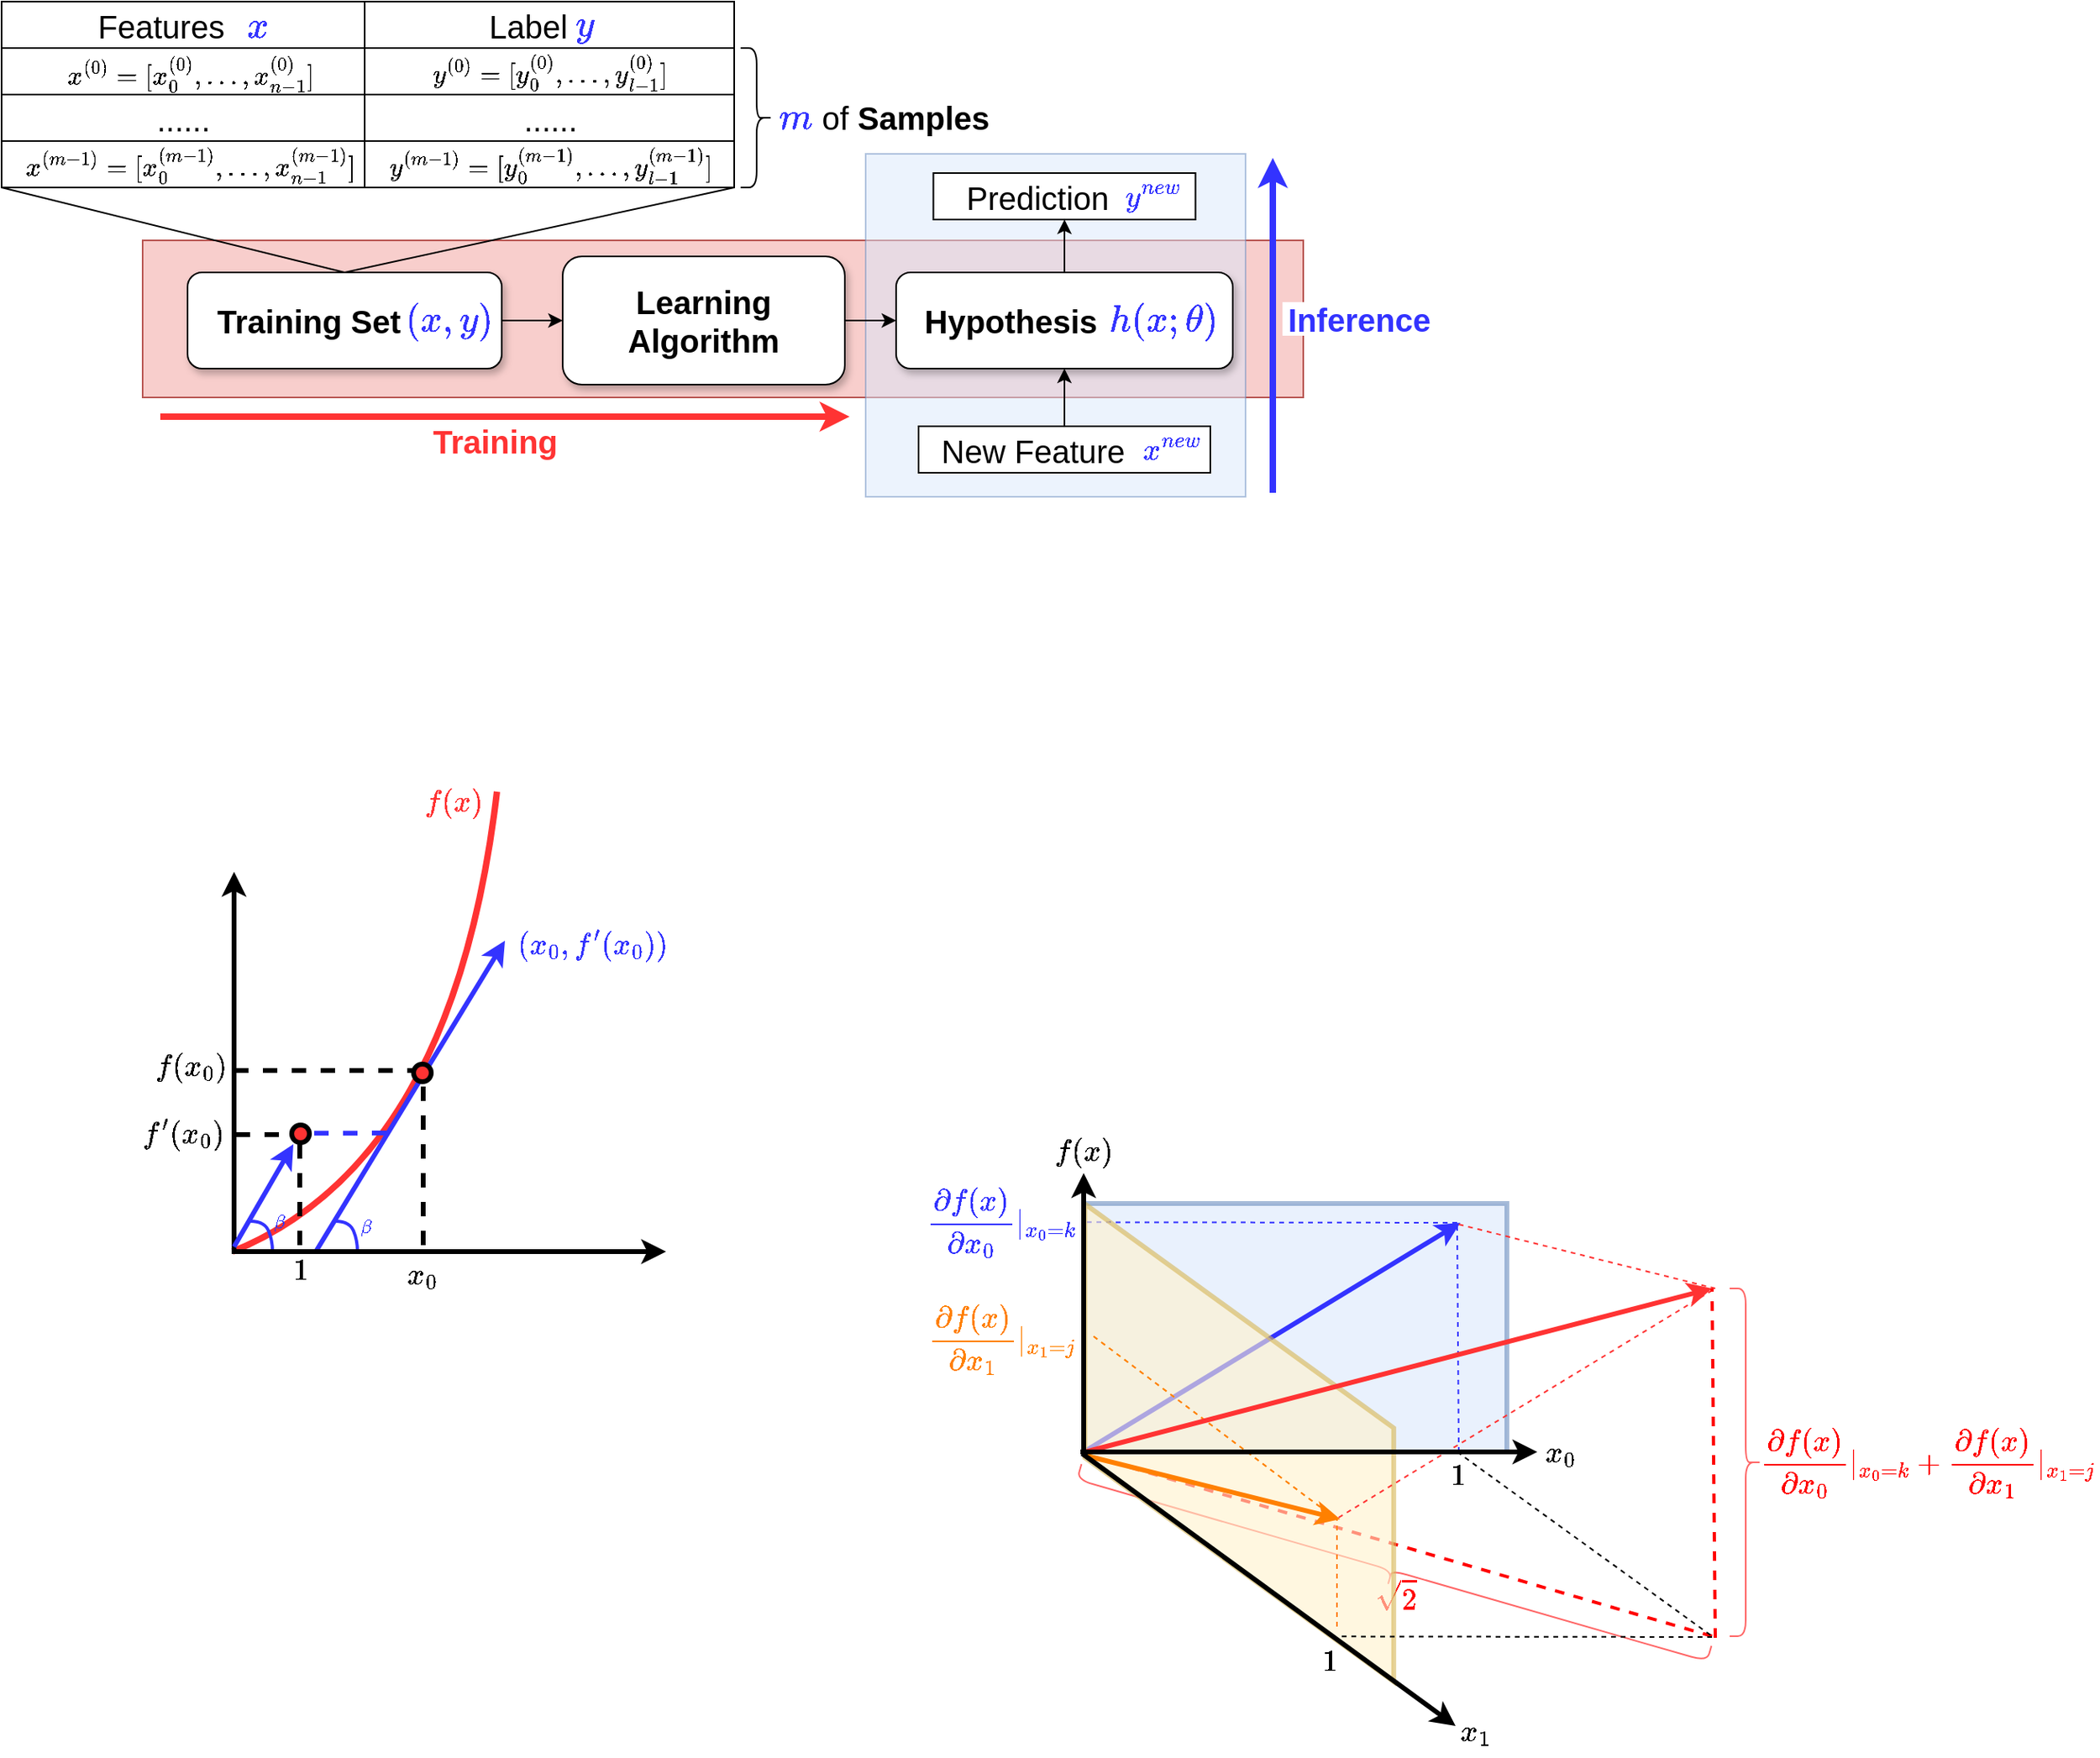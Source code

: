 <mxfile version="15.8.7" type="device"><diagram id="SmCuxD0KoDtqSXD0Jxtx" name="第 1 页"><mxGraphModel dx="637" dy="158" grid="0" gridSize="10" guides="1" tooltips="1" connect="1" arrows="1" fold="1" page="0" pageScale="1" pageWidth="827" pageHeight="1169" math="1" shadow="0"><root><mxCell id="0"/><mxCell id="1" parent="0"/><mxCell id="81U2TxfX1TmiA7AvvJI9-63" value="&lt;font style=&quot;font-size: 16px&quot;&gt;$$\sqrt{2}$$&lt;/font&gt;" style="text;html=1;strokeColor=none;fillColor=none;align=center;verticalAlign=middle;whiteSpace=wrap;rounded=0;fontSize=16;fontColor=#FF0000;fontStyle=1" vertex="1" parent="1"><mxGeometry x="678" y="1149" width="60" height="30" as="geometry"/></mxCell><mxCell id="81U2TxfX1TmiA7AvvJI9-68" value="" style="shape=curlyBracket;whiteSpace=wrap;html=1;rounded=1;fontSize=10;fontColor=#FF0000;strokeWidth=1;fillColor=#FF3333;opacity=60;rotation=-73.9;strokeColor=#FF0000;size=0.5;" vertex="1" parent="1"><mxGeometry x="695.36" y="943.47" width="20" height="409" as="geometry"/></mxCell><mxCell id="81U2TxfX1TmiA7AvvJI9-62" value="" style="endArrow=none;html=1;rounded=0;strokeWidth=2;endFill=0;dashed=1;strokeColor=#FF0000;" edge="1" parent="1"><mxGeometry width="50" height="50" relative="1" as="geometry"><mxPoint x="905" y="1189" as="sourcePoint"/><mxPoint x="512" y="1075" as="targetPoint"/></mxGeometry></mxCell><mxCell id="81U2TxfX1TmiA7AvvJI9-39" value="" style="rounded=0;whiteSpace=wrap;html=1;fontSize=10;strokeWidth=3;fillColor=#dae8fc;strokeColor=#6c8ebf;opacity=60;" vertex="1" parent="1"><mxGeometry x="513" y="919" width="264" height="155" as="geometry"/></mxCell><mxCell id="81U2TxfX1TmiA7AvvJI9-50" value="" style="endArrow=none;html=1;rounded=0;strokeWidth=1;endFill=0;dashed=1;strokeColor=#3333FF;" edge="1" parent="1"><mxGeometry width="50" height="50" relative="1" as="geometry"><mxPoint x="746" y="931" as="sourcePoint"/><mxPoint x="513" y="930.66" as="targetPoint"/></mxGeometry></mxCell><mxCell id="81U2TxfX1TmiA7AvvJI9-38" value="" style="endArrow=classic;html=1;rounded=0;strokeWidth=3;strokeColor=#3333FF;" edge="1" parent="1"><mxGeometry width="50" height="50" relative="1" as="geometry"><mxPoint x="513" y="1074" as="sourcePoint"/><mxPoint x="748" y="931" as="targetPoint"/></mxGeometry></mxCell><mxCell id="81U2TxfX1TmiA7AvvJI9-3" value="" style="curved=1;endArrow=none;html=1;rounded=0;strokeWidth=4;endFill=0;fontColor=#FF3333;strokeColor=#FF3333;" edge="1" parent="1"><mxGeometry width="50" height="50" relative="1" as="geometry"><mxPoint x="-18" y="949" as="sourcePoint"/><mxPoint x="147" y="662" as="targetPoint"/><Array as="points"><mxPoint x="120" y="893"/></Array></mxGeometry></mxCell><mxCell id="81U2TxfX1TmiA7AvvJI9-29" value="" style="curved=1;endArrow=none;html=1;rounded=0;fontSize=16;fontColor=#FF3333;strokeColor=#3333FF;strokeWidth=2;endFill=0;" edge="1" parent="1"><mxGeometry width="50" height="50" relative="1" as="geometry"><mxPoint x="7" y="949" as="sourcePoint"/><mxPoint x="-7" y="930" as="targetPoint"/><Array as="points"><mxPoint x="7" y="942"/><mxPoint x="2" y="930"/></Array></mxGeometry></mxCell><mxCell id="81U2TxfX1TmiA7AvvJI9-19" value="" style="endArrow=classic;html=1;rounded=0;strokeWidth=3;strokeColor=#3333FF;" edge="1" parent="1"><mxGeometry width="50" height="50" relative="1" as="geometry"><mxPoint x="34" y="949" as="sourcePoint"/><mxPoint x="152" y="755" as="targetPoint"/></mxGeometry></mxCell><mxCell id="eMT4apWKfpymmdmv4tXJ-37" value="" style="rounded=0;whiteSpace=wrap;html=1;shadow=0;fontSize=16;strokeColor=#b85450;strokeWidth=1;fillColor=#f8cecc;" parent="1" vertex="1"><mxGeometry x="-74" y="318" width="724" height="98" as="geometry"/></mxCell><mxCell id="eMT4apWKfpymmdmv4tXJ-38" value="" style="rounded=0;whiteSpace=wrap;html=1;shadow=0;fontSize=16;strokeColor=#6c8ebf;strokeWidth=1;fillColor=#dae8fc;opacity=50;" parent="1" vertex="1"><mxGeometry x="377" y="264" width="237" height="214" as="geometry"/></mxCell><mxCell id="eMT4apWKfpymmdmv4tXJ-4" style="edgeStyle=orthogonalEdgeStyle;rounded=0;orthogonalLoop=1;jettySize=auto;html=1;entryX=0;entryY=0.5;entryDx=0;entryDy=0;fontSize=20;" parent="1" source="eMT4apWKfpymmdmv4tXJ-1" target="eMT4apWKfpymmdmv4tXJ-3" edge="1"><mxGeometry relative="1" as="geometry"/></mxCell><mxCell id="eMT4apWKfpymmdmv4tXJ-1" value="&lt;font style=&quot;font-size: 20px&quot;&gt;&lt;b&gt;Training Set&amp;nbsp; &amp;nbsp; &amp;nbsp; &amp;nbsp;&amp;nbsp;&lt;/b&gt;&lt;/font&gt;" style="rounded=1;whiteSpace=wrap;html=1;shadow=1;" parent="1" vertex="1"><mxGeometry x="-46" y="338" width="196" height="60" as="geometry"/></mxCell><mxCell id="eMT4apWKfpymmdmv4tXJ-22" style="edgeStyle=orthogonalEdgeStyle;rounded=0;orthogonalLoop=1;jettySize=auto;html=1;fontSize=20;fontColor=#000000;" parent="1" source="eMT4apWKfpymmdmv4tXJ-2" target="eMT4apWKfpymmdmv4tXJ-21" edge="1"><mxGeometry relative="1" as="geometry"/></mxCell><mxCell id="eMT4apWKfpymmdmv4tXJ-2" value="&lt;font style=&quot;font-size: 20px&quot;&gt;&lt;b&gt;Hypothesis&amp;nbsp; &amp;nbsp; &amp;nbsp; &amp;nbsp; &amp;nbsp; &amp;nbsp;&amp;nbsp;&lt;/b&gt;&lt;/font&gt;" style="rounded=1;whiteSpace=wrap;html=1;shadow=1;" parent="1" vertex="1"><mxGeometry x="396" y="338" width="210" height="60" as="geometry"/></mxCell><mxCell id="eMT4apWKfpymmdmv4tXJ-5" style="edgeStyle=orthogonalEdgeStyle;rounded=0;orthogonalLoop=1;jettySize=auto;html=1;fontSize=20;" parent="1" source="eMT4apWKfpymmdmv4tXJ-3" target="eMT4apWKfpymmdmv4tXJ-2" edge="1"><mxGeometry relative="1" as="geometry"/></mxCell><mxCell id="eMT4apWKfpymmdmv4tXJ-3" value="&lt;font style=&quot;font-size: 20px&quot;&gt;&lt;b&gt;Learning Algorithm&lt;/b&gt;&lt;/font&gt;" style="rounded=1;whiteSpace=wrap;html=1;shadow=1;" parent="1" vertex="1"><mxGeometry x="188" y="328" width="176" height="80" as="geometry"/></mxCell><mxCell id="eMT4apWKfpymmdmv4tXJ-6" value="$$h(x;\theta)$$" style="text;html=1;strokeColor=none;fillColor=none;align=center;verticalAlign=middle;whiteSpace=wrap;rounded=0;fontSize=20;fontColor=#3333FF;fontStyle=1" parent="1" vertex="1"><mxGeometry x="533" y="353" width="60" height="30" as="geometry"/></mxCell><mxCell id="eMT4apWKfpymmdmv4tXJ-7" value="Features&amp;nbsp; &amp;nbsp; &amp;nbsp;" style="rounded=0;whiteSpace=wrap;html=1;fontSize=20;" parent="1" vertex="1"><mxGeometry x="-162" y="169" width="226.5" height="29" as="geometry"/></mxCell><mxCell id="eMT4apWKfpymmdmv4tXJ-8" value="Label&amp;nbsp; &amp;nbsp; &amp;nbsp;" style="rounded=0;whiteSpace=wrap;html=1;fontSize=20;" parent="1" vertex="1"><mxGeometry x="64.5" y="169" width="230.5" height="29" as="geometry"/></mxCell><mxCell id="eMT4apWKfpymmdmv4tXJ-9" value="$$x$$" style="text;html=1;strokeColor=none;fillColor=none;align=center;verticalAlign=middle;whiteSpace=wrap;rounded=0;fontSize=20;fontColor=#3333FF;fontStyle=1" parent="1" vertex="1"><mxGeometry x="-32" y="169" width="60" height="30" as="geometry"/></mxCell><mxCell id="eMT4apWKfpymmdmv4tXJ-10" value="$$y$$" style="text;html=1;strokeColor=none;fillColor=none;align=center;verticalAlign=middle;whiteSpace=wrap;rounded=0;fontSize=20;fontColor=#3333FF;fontStyle=1" parent="1" vertex="1"><mxGeometry x="188" y="168" width="28" height="30" as="geometry"/></mxCell><mxCell id="eMT4apWKfpymmdmv4tXJ-13" value="......" style="rounded=0;whiteSpace=wrap;html=1;fontSize=20;" parent="1" vertex="1"><mxGeometry x="-162" y="227" width="226.5" height="29" as="geometry"/></mxCell><mxCell id="eMT4apWKfpymmdmv4tXJ-14" value="......" style="rounded=0;whiteSpace=wrap;html=1;fontSize=20;" parent="1" vertex="1"><mxGeometry x="64.5" y="227" width="230.5" height="29" as="geometry"/></mxCell><mxCell id="eMT4apWKfpymmdmv4tXJ-17" value="&lt;font color=&quot;#000000&quot;&gt;of&lt;b&gt; Samples&lt;/b&gt;&lt;/font&gt;" style="text;html=1;strokeColor=none;fillColor=none;align=center;verticalAlign=middle;whiteSpace=wrap;rounded=0;shadow=1;fontSize=20;fontColor=#3333FF;" parent="1" vertex="1"><mxGeometry x="347" y="230.5" width="110" height="21" as="geometry"/></mxCell><mxCell id="eMT4apWKfpymmdmv4tXJ-19" style="edgeStyle=orthogonalEdgeStyle;rounded=0;orthogonalLoop=1;jettySize=auto;html=1;entryX=0.5;entryY=1;entryDx=0;entryDy=0;fontSize=20;fontColor=#000000;" parent="1" source="eMT4apWKfpymmdmv4tXJ-18" target="eMT4apWKfpymmdmv4tXJ-2" edge="1"><mxGeometry relative="1" as="geometry"/></mxCell><mxCell id="eMT4apWKfpymmdmv4tXJ-18" value="New Feature&amp;nbsp; &amp;nbsp; &amp;nbsp; &amp;nbsp;" style="rounded=0;whiteSpace=wrap;html=1;fontSize=20;" parent="1" vertex="1"><mxGeometry x="410" y="434" width="182" height="29" as="geometry"/></mxCell><mxCell id="eMT4apWKfpymmdmv4tXJ-20" value="$$x^{new}$$" style="text;html=1;strokeColor=none;fillColor=none;align=center;verticalAlign=middle;whiteSpace=wrap;rounded=0;fontSize=16;fontColor=#3333FF;fontStyle=1" parent="1" vertex="1"><mxGeometry x="538" y="434" width="60" height="30" as="geometry"/></mxCell><mxCell id="eMT4apWKfpymmdmv4tXJ-21" value="Prediction&amp;nbsp; &amp;nbsp; &amp;nbsp;&amp;nbsp;" style="rounded=0;whiteSpace=wrap;html=1;fontSize=20;" parent="1" vertex="1"><mxGeometry x="419.25" y="276" width="163.5" height="29" as="geometry"/></mxCell><mxCell id="eMT4apWKfpymmdmv4tXJ-23" value="$$y^{new}$$" style="text;html=1;strokeColor=none;fillColor=none;align=center;verticalAlign=middle;whiteSpace=wrap;rounded=0;fontSize=16;fontColor=#3333FF;fontStyle=1" parent="1" vertex="1"><mxGeometry x="543" y="276" width="28" height="30" as="geometry"/></mxCell><mxCell id="eMT4apWKfpymmdmv4tXJ-24" value="" style="rounded=0;whiteSpace=wrap;html=1;fontSize=16;" parent="1" vertex="1"><mxGeometry x="-162" y="198" width="226.5" height="29" as="geometry"/></mxCell><mxCell id="eMT4apWKfpymmdmv4tXJ-25" value="&lt;span style=&quot;font-size: 14px&quot;&gt;$$y^{(0)}=[y^{(0)}_0,...,y^{(0)}_{l-1}]$$&lt;/span&gt;" style="rounded=0;whiteSpace=wrap;html=1;fontSize=16;" parent="1" vertex="1"><mxGeometry x="64.5" y="198" width="230.5" height="29" as="geometry"/></mxCell><mxCell id="eMT4apWKfpymmdmv4tXJ-26" value="" style="shape=curlyBracket;whiteSpace=wrap;html=1;rounded=1;shadow=0;fontSize=20;fontColor=#000000;strokeWidth=1;strokeColor=default;rotation=-180;" parent="1" vertex="1"><mxGeometry x="299" y="198" width="20" height="87" as="geometry"/></mxCell><mxCell id="eMT4apWKfpymmdmv4tXJ-27" value="$$m$$" style="text;html=1;strokeColor=none;fillColor=none;align=center;verticalAlign=middle;whiteSpace=wrap;rounded=0;fontSize=20;fontColor=#3333FF;fontStyle=1" parent="1" vertex="1"><mxGeometry x="303" y="226" width="60" height="30" as="geometry"/></mxCell><mxCell id="eMT4apWKfpymmdmv4tXJ-28" value="" style="rounded=0;whiteSpace=wrap;html=1;fontSize=16;" parent="1" vertex="1"><mxGeometry x="-162" y="256" width="226.5" height="29" as="geometry"/></mxCell><mxCell id="eMT4apWKfpymmdmv4tXJ-29" value="&lt;span style=&quot;font-size: 14px&quot;&gt;$$y^{(m-1)}=[y^{(m-1)}_0,...,y^{(m-1)}_{l-1}]$$&lt;/span&gt;" style="rounded=0;whiteSpace=wrap;html=1;fontSize=16;" parent="1" vertex="1"><mxGeometry x="64.5" y="256" width="230.5" height="29" as="geometry"/></mxCell><mxCell id="eMT4apWKfpymmdmv4tXJ-30" value="" style="endArrow=none;html=1;rounded=0;fontSize=16;fontColor=#000000;exitX=0.5;exitY=0;exitDx=0;exitDy=0;entryX=1;entryY=1;entryDx=0;entryDy=0;" parent="1" source="eMT4apWKfpymmdmv4tXJ-1" target="eMT4apWKfpymmdmv4tXJ-29" edge="1"><mxGeometry width="50" height="50" relative="1" as="geometry"><mxPoint x="184" y="276" as="sourcePoint"/><mxPoint x="234" y="226" as="targetPoint"/></mxGeometry></mxCell><mxCell id="eMT4apWKfpymmdmv4tXJ-31" value="" style="endArrow=none;html=1;rounded=0;fontSize=16;fontColor=#000000;exitX=0.5;exitY=0;exitDx=0;exitDy=0;entryX=0;entryY=1;entryDx=0;entryDy=0;" parent="1" source="eMT4apWKfpymmdmv4tXJ-1" target="eMT4apWKfpymmdmv4tXJ-28" edge="1"><mxGeometry width="50" height="50" relative="1" as="geometry"><mxPoint x="72" y="348" as="sourcePoint"/><mxPoint x="175.5" y="314" as="targetPoint"/></mxGeometry></mxCell><mxCell id="eMT4apWKfpymmdmv4tXJ-32" value="$$(x,y)$$" style="text;html=1;strokeColor=none;fillColor=none;align=center;verticalAlign=middle;whiteSpace=wrap;rounded=0;fontSize=20;fontColor=#3333FF;fontStyle=1" parent="1" vertex="1"><mxGeometry x="87" y="353" width="60" height="30" as="geometry"/></mxCell><mxCell id="eMT4apWKfpymmdmv4tXJ-33" value="&lt;font style=&quot;font-size: 14px&quot;&gt;$$x^{(0)}=[x^{(0)}_0,...,x^{(0)}_{n-1}]$$&lt;/font&gt;" style="text;html=1;strokeColor=none;fillColor=none;align=center;verticalAlign=middle;whiteSpace=wrap;rounded=0;shadow=0;fontSize=16;fontColor=#000000;" parent="1" vertex="1"><mxGeometry x="-131" y="199" width="174" height="30" as="geometry"/></mxCell><mxCell id="eMT4apWKfpymmdmv4tXJ-34" value="&lt;font style=&quot;font-size: 14px&quot;&gt;$$x^{(m-1)}=[x^{(m-1)}_0,...,x^{(m-1)}_{n-1}]$$&lt;/font&gt;" style="text;html=1;strokeColor=none;fillColor=none;align=center;verticalAlign=middle;whiteSpace=wrap;rounded=0;shadow=0;fontSize=16;fontColor=#000000;" parent="1" vertex="1"><mxGeometry x="-131" y="256" width="174" height="30" as="geometry"/></mxCell><mxCell id="eMT4apWKfpymmdmv4tXJ-39" value="" style="endArrow=classic;html=1;rounded=0;fontSize=16;fontColor=#000000;strokeWidth=4;strokeColor=#3333FF;" parent="1" edge="1"><mxGeometry width="50" height="50" relative="1" as="geometry"><mxPoint x="631" y="475.5" as="sourcePoint"/><mxPoint x="631" y="266.5" as="targetPoint"/></mxGeometry></mxCell><mxCell id="eMT4apWKfpymmdmv4tXJ-40" value="" style="endArrow=classic;html=1;rounded=0;fontSize=16;fontColor=#000000;strokeWidth=4;strokeColor=#FF3333;" parent="1" edge="1"><mxGeometry width="50" height="50" relative="1" as="geometry"><mxPoint x="-63" y="428" as="sourcePoint"/><mxPoint x="367" y="428" as="targetPoint"/></mxGeometry></mxCell><mxCell id="eMT4apWKfpymmdmv4tXJ-43" value="&lt;b&gt;&lt;font color=&quot;#ff3333&quot;&gt;Training&lt;/font&gt;&lt;/b&gt;" style="text;html=1;strokeColor=none;fillColor=none;align=center;verticalAlign=middle;whiteSpace=wrap;rounded=0;shadow=1;fontSize=20;fontColor=#3333FF;" parent="1" vertex="1"><mxGeometry x="91" y="432" width="110" height="21" as="geometry"/></mxCell><mxCell id="eMT4apWKfpymmdmv4tXJ-44" value="&lt;b&gt;Inference&lt;/b&gt;" style="text;html=1;strokeColor=none;fillColor=default;align=center;verticalAlign=middle;whiteSpace=wrap;rounded=0;shadow=0;fontSize=20;fontColor=#3333FF;" parent="1" vertex="1"><mxGeometry x="637" y="356.5" width="96" height="21" as="geometry"/></mxCell><mxCell id="81U2TxfX1TmiA7AvvJI9-4" value="" style="endArrow=none;dashed=1;html=1;rounded=0;strokeWidth=3;" edge="1" parent="1"><mxGeometry width="50" height="50" relative="1" as="geometry"><mxPoint x="101" y="945" as="sourcePoint"/><mxPoint x="101" y="834" as="targetPoint"/></mxGeometry></mxCell><mxCell id="81U2TxfX1TmiA7AvvJI9-5" value="" style="endArrow=none;dashed=1;html=1;rounded=0;strokeWidth=3;" edge="1" parent="1"><mxGeometry width="50" height="50" relative="1" as="geometry"><mxPoint x="-17" y="836" as="sourcePoint"/><mxPoint x="97" y="836" as="targetPoint"/></mxGeometry></mxCell><mxCell id="81U2TxfX1TmiA7AvvJI9-10" value="" style="ellipse;whiteSpace=wrap;html=1;aspect=fixed;strokeWidth=3;fillColor=#FF3333;" vertex="1" parent="1"><mxGeometry x="95" y="832" width="11" height="11" as="geometry"/></mxCell><mxCell id="81U2TxfX1TmiA7AvvJI9-13" value="&lt;font style=&quot;font-size: 16px;&quot;&gt;$$f(x)$$&lt;/font&gt;" style="text;html=1;strokeColor=none;fillColor=none;align=center;verticalAlign=middle;whiteSpace=wrap;rounded=0;fontSize=16;fontColor=#FF3333;fontStyle=1" vertex="1" parent="1"><mxGeometry x="90" y="654" width="60" height="30" as="geometry"/></mxCell><mxCell id="81U2TxfX1TmiA7AvvJI9-14" value="&lt;font style=&quot;font-size: 16px;&quot; color=&quot;#000000&quot;&gt;$$x_0$$&lt;/font&gt;" style="text;html=1;strokeColor=none;fillColor=none;align=center;verticalAlign=middle;whiteSpace=wrap;rounded=0;fontSize=16;fontColor=#3333FF;fontStyle=1" vertex="1" parent="1"><mxGeometry x="70.5" y="949" width="60" height="30" as="geometry"/></mxCell><mxCell id="81U2TxfX1TmiA7AvvJI9-15" value="&lt;font style=&quot;font-size: 16px;&quot; color=&quot;#000000&quot;&gt;$$f(x_0)$$&lt;/font&gt;" style="text;html=1;strokeColor=none;fillColor=none;align=center;verticalAlign=middle;whiteSpace=wrap;rounded=0;fontSize=16;fontColor=#3333FF;fontStyle=1" vertex="1" parent="1"><mxGeometry x="-74" y="819" width="60" height="30" as="geometry"/></mxCell><mxCell id="81U2TxfX1TmiA7AvvJI9-16" value="&lt;font style=&quot;font-size: 16px;&quot;&gt;$$(x_0,f'(x_0))$$&lt;/font&gt;" style="text;html=1;strokeColor=none;fillColor=none;align=center;verticalAlign=middle;whiteSpace=wrap;rounded=0;fontSize=16;fontColor=#3333FF;fontStyle=1" vertex="1" parent="1"><mxGeometry x="115" y="737" width="184" height="42" as="geometry"/></mxCell><mxCell id="81U2TxfX1TmiA7AvvJI9-20" value="" style="endArrow=none;dashed=1;html=1;rounded=0;strokeWidth=3;" edge="1" parent="1"><mxGeometry width="50" height="50" relative="1" as="geometry"><mxPoint x="-16" y="876" as="sourcePoint"/><mxPoint x="23" y="876" as="targetPoint"/></mxGeometry></mxCell><mxCell id="81U2TxfX1TmiA7AvvJI9-21" value="&lt;font style=&quot;font-size: 16px;&quot; color=&quot;#000000&quot;&gt;$$f'(x_0)$$&lt;/font&gt;" style="text;html=1;strokeColor=none;fillColor=none;align=center;verticalAlign=middle;whiteSpace=wrap;rounded=0;fontSize=16;fontColor=#3333FF;fontStyle=1" vertex="1" parent="1"><mxGeometry x="-78.75" y="860.5" width="60" height="30" as="geometry"/></mxCell><mxCell id="81U2TxfX1TmiA7AvvJI9-22" value="" style="ellipse;whiteSpace=wrap;html=1;aspect=fixed;strokeWidth=3;fillColor=#FF3333;" vertex="1" parent="1"><mxGeometry x="19" y="870" width="11" height="11" as="geometry"/></mxCell><mxCell id="81U2TxfX1TmiA7AvvJI9-25" value="" style="endArrow=none;dashed=1;html=1;rounded=0;strokeWidth=3;" edge="1" parent="1"><mxGeometry width="50" height="50" relative="1" as="geometry"><mxPoint x="24" y="945" as="sourcePoint"/><mxPoint x="24" y="880" as="targetPoint"/></mxGeometry></mxCell><mxCell id="81U2TxfX1TmiA7AvvJI9-1" value="" style="endArrow=classic;html=1;rounded=0;strokeWidth=3;" edge="1" parent="1"><mxGeometry width="50" height="50" relative="1" as="geometry"><mxPoint x="-17" y="950" as="sourcePoint"/><mxPoint x="-17" y="712" as="targetPoint"/></mxGeometry></mxCell><mxCell id="81U2TxfX1TmiA7AvvJI9-26" value="&lt;font style=&quot;font-size: 16px;&quot; color=&quot;#000000&quot;&gt;$$1$$&lt;/font&gt;" style="text;html=1;strokeColor=none;fillColor=none;align=center;verticalAlign=middle;whiteSpace=wrap;rounded=0;fontSize=16;fontColor=#3333FF;fontStyle=1" vertex="1" parent="1"><mxGeometry x="-5.5" y="946" width="60" height="30" as="geometry"/></mxCell><mxCell id="81U2TxfX1TmiA7AvvJI9-27" value="" style="endArrow=none;dashed=1;html=1;rounded=0;strokeWidth=3;strokeColor=#3333FF;" edge="1" parent="1"><mxGeometry width="50" height="50" relative="1" as="geometry"><mxPoint x="33" y="875.16" as="sourcePoint"/><mxPoint x="79" y="875" as="targetPoint"/></mxGeometry></mxCell><mxCell id="81U2TxfX1TmiA7AvvJI9-30" value="" style="curved=1;endArrow=none;html=1;rounded=0;fontSize=16;fontColor=#FF3333;strokeColor=#3333FF;strokeWidth=2;endFill=0;" edge="1" parent="1"><mxGeometry width="50" height="50" relative="1" as="geometry"><mxPoint x="60" y="949" as="sourcePoint"/><mxPoint x="46" y="930" as="targetPoint"/><Array as="points"><mxPoint x="60" y="942"/><mxPoint x="55" y="930"/></Array></mxGeometry></mxCell><mxCell id="81U2TxfX1TmiA7AvvJI9-2" value="" style="endArrow=classic;html=1;rounded=0;strokeWidth=3;" edge="1" parent="1"><mxGeometry width="50" height="50" relative="1" as="geometry"><mxPoint x="-18.5" y="949" as="sourcePoint"/><mxPoint x="252.5" y="949" as="targetPoint"/></mxGeometry></mxCell><mxCell id="81U2TxfX1TmiA7AvvJI9-31" value="&lt;font style=&quot;font-size: 10px;&quot;&gt;$$\beta$$&lt;/font&gt;" style="text;html=1;strokeColor=none;fillColor=none;align=center;verticalAlign=middle;whiteSpace=wrap;rounded=0;fontSize=10;fontColor=#3333FF;fontStyle=1" vertex="1" parent="1"><mxGeometry x="-18.75" y="916" width="60" height="30" as="geometry"/></mxCell><mxCell id="81U2TxfX1TmiA7AvvJI9-33" value="&lt;font style=&quot;font-size: 10px;&quot;&gt;$$\beta$$&lt;/font&gt;" style="text;html=1;strokeColor=none;fillColor=none;align=center;verticalAlign=middle;whiteSpace=wrap;rounded=0;fontSize=10;fontColor=#3333FF;fontStyle=1" vertex="1" parent="1"><mxGeometry x="35" y="919" width="60" height="30" as="geometry"/></mxCell><mxCell id="81U2TxfX1TmiA7AvvJI9-34" value="" style="endArrow=classic;html=1;rounded=0;strokeWidth=3;strokeColor=#3333FF;" edge="1" parent="1"><mxGeometry width="50" height="50" relative="1" as="geometry"><mxPoint x="-17" y="946" as="sourcePoint"/><mxPoint x="20" y="882" as="targetPoint"/></mxGeometry></mxCell><mxCell id="81U2TxfX1TmiA7AvvJI9-44" value="&lt;font style=&quot;font-size: 16px&quot; color=&quot;#000000&quot;&gt;$$x_0$$&lt;/font&gt;" style="text;html=1;strokeColor=none;fillColor=none;align=center;verticalAlign=middle;whiteSpace=wrap;rounded=0;fontSize=16;fontColor=#3333FF;fontStyle=1" vertex="1" parent="1"><mxGeometry x="781" y="1060" width="60" height="30" as="geometry"/></mxCell><mxCell id="81U2TxfX1TmiA7AvvJI9-45" value="&lt;font style=&quot;font-size: 16px&quot; color=&quot;#000000&quot;&gt;$$x_1$$&lt;/font&gt;" style="text;html=1;strokeColor=none;fillColor=none;align=center;verticalAlign=middle;whiteSpace=wrap;rounded=0;fontSize=16;fontColor=#3333FF;fontStyle=1" vertex="1" parent="1"><mxGeometry x="728" y="1234" width="60" height="30" as="geometry"/></mxCell><mxCell id="81U2TxfX1TmiA7AvvJI9-46" value="&lt;font style=&quot;font-size: 16px&quot; color=&quot;#000000&quot;&gt;$$f(x)$$&lt;/font&gt;" style="text;html=1;strokeColor=none;fillColor=none;align=center;verticalAlign=middle;whiteSpace=wrap;rounded=0;fontSize=16;fontColor=#3333FF;fontStyle=1" vertex="1" parent="1"><mxGeometry x="483" y="872" width="60" height="30" as="geometry"/></mxCell><mxCell id="81U2TxfX1TmiA7AvvJI9-47" value="" style="endArrow=none;html=1;rounded=0;strokeWidth=1;endFill=0;dashed=1;strokeColor=#3333FF;" edge="1" parent="1"><mxGeometry width="50" height="50" relative="1" as="geometry"><mxPoint x="747" y="1074" as="sourcePoint"/><mxPoint x="746" y="933" as="targetPoint"/></mxGeometry></mxCell><mxCell id="81U2TxfX1TmiA7AvvJI9-49" value="" style="endArrow=none;html=1;rounded=0;strokeWidth=1;endFill=0;dashed=1;strokeColor=#FF8000;" edge="1" parent="1"><mxGeometry width="50" height="50" relative="1" as="geometry"><mxPoint x="665.34" y="1112" as="sourcePoint"/><mxPoint x="518" y="1001" as="targetPoint"/></mxGeometry></mxCell><mxCell id="81U2TxfX1TmiA7AvvJI9-51" value="&lt;font style=&quot;font-size: 16px&quot; color=&quot;#000000&quot;&gt;$$1$$&lt;/font&gt;" style="text;html=1;strokeColor=none;fillColor=none;align=center;verticalAlign=middle;whiteSpace=wrap;rounded=0;fontSize=16;fontColor=#3333FF;fontStyle=1" vertex="1" parent="1"><mxGeometry x="717" y="1074" width="60" height="30" as="geometry"/></mxCell><mxCell id="81U2TxfX1TmiA7AvvJI9-52" value="&lt;font style=&quot;font-size: 16px&quot; color=&quot;#000000&quot;&gt;$$1$$&lt;/font&gt;" style="text;html=1;strokeColor=none;fillColor=none;align=center;verticalAlign=middle;whiteSpace=wrap;rounded=0;fontSize=16;fontColor=#3333FF;fontStyle=1" vertex="1" parent="1"><mxGeometry x="637" y="1190" width="60" height="30" as="geometry"/></mxCell><mxCell id="81U2TxfX1TmiA7AvvJI9-40" value="" style="shape=parallelogram;perimeter=parallelogramPerimeter;whiteSpace=wrap;html=1;fixedSize=1;fontSize=10;strokeWidth=3;fillColor=#fff2cc;opacity=60;strokeColor=#d6b656;size=139.814;rotation=90;" vertex="1" parent="1"><mxGeometry x="461" y="972" width="298.16" height="192.69" as="geometry"/></mxCell><mxCell id="81U2TxfX1TmiA7AvvJI9-48" value="" style="endArrow=none;html=1;rounded=0;strokeWidth=1;endFill=0;dashed=1;strokeColor=#FF8000;" edge="1" parent="1"><mxGeometry width="50" height="50" relative="1" as="geometry"><mxPoint x="671" y="1183" as="sourcePoint"/><mxPoint x="671" y="1115" as="targetPoint"/></mxGeometry></mxCell><mxCell id="81U2TxfX1TmiA7AvvJI9-43" value="" style="endArrow=classic;html=1;rounded=0;strokeWidth=3;strokeColor=#FF8000;" edge="1" parent="1"><mxGeometry width="50" height="50" relative="1" as="geometry"><mxPoint x="513" y="1076" as="sourcePoint"/><mxPoint x="673" y="1116" as="targetPoint"/></mxGeometry></mxCell><mxCell id="81U2TxfX1TmiA7AvvJI9-53" value="" style="endArrow=none;html=1;rounded=0;strokeWidth=1;endFill=0;dashed=1;strokeColor=#FF8000;" edge="1" parent="1"><mxGeometry width="50" height="50" relative="1" as="geometry"><mxPoint x="665.34" y="1112" as="sourcePoint"/><mxPoint x="518" y="1001" as="targetPoint"/></mxGeometry></mxCell><mxCell id="81U2TxfX1TmiA7AvvJI9-54" value="&lt;font style=&quot;font-size: 16px&quot;&gt;$$ \frac{\partial&amp;nbsp;&lt;br&gt;f(x)}{\partial&amp;nbsp;&lt;br&gt;x_0}|_{x_0=k}$$&lt;/font&gt;" style="text;html=1;strokeColor=none;fillColor=none;align=center;verticalAlign=middle;whiteSpace=wrap;rounded=0;fontSize=16;fontColor=#3333FF;fontStyle=1" vertex="1" parent="1"><mxGeometry x="432" y="916" width="60" height="30" as="geometry"/></mxCell><mxCell id="81U2TxfX1TmiA7AvvJI9-55" value="&lt;font style=&quot;font-size: 16px&quot;&gt;$$ \frac{\partial&amp;nbsp;&lt;br&gt;f(x)}{\partial&amp;nbsp;&lt;br&gt;x_1}|_{x_1=j}$$&lt;/font&gt;" style="text;html=1;strokeColor=none;fillColor=none;align=center;verticalAlign=middle;whiteSpace=wrap;rounded=0;fontSize=16;fontColor=#FF8000;fontStyle=1" vertex="1" parent="1"><mxGeometry x="432" y="988" width="60" height="30" as="geometry"/></mxCell><mxCell id="81U2TxfX1TmiA7AvvJI9-56" value="" style="endArrow=none;html=1;rounded=0;strokeWidth=1;strokeColor=#FF3333;endFill=0;dashed=1;" edge="1" parent="1"><mxGeometry width="50" height="50" relative="1" as="geometry"><mxPoint x="672" y="1115" as="sourcePoint"/><mxPoint x="907" y="972" as="targetPoint"/></mxGeometry></mxCell><mxCell id="81U2TxfX1TmiA7AvvJI9-57" value="" style="endArrow=none;html=1;rounded=0;strokeWidth=1;strokeColor=#FF3333;endFill=0;dashed=1;" edge="1" parent="1"><mxGeometry width="50" height="50" relative="1" as="geometry"><mxPoint x="747" y="932" as="sourcePoint"/><mxPoint x="907" y="972" as="targetPoint"/></mxGeometry></mxCell><mxCell id="81U2TxfX1TmiA7AvvJI9-58" value="" style="endArrow=classic;html=1;rounded=0;strokeWidth=3;strokeColor=#FF3333;endFill=1;" edge="1" parent="1"><mxGeometry width="50" height="50" relative="1" as="geometry"><mxPoint x="514" y="1074" as="sourcePoint"/><mxPoint x="905" y="972" as="targetPoint"/></mxGeometry></mxCell><mxCell id="81U2TxfX1TmiA7AvvJI9-59" value="" style="endArrow=none;html=1;rounded=0;strokeWidth=1;dashed=1;endFill=0;" edge="1" parent="1"><mxGeometry width="50" height="50" relative="1" as="geometry"><mxPoint x="746" y="1074" as="sourcePoint"/><mxPoint x="905" y="1189" as="targetPoint"/></mxGeometry></mxCell><mxCell id="81U2TxfX1TmiA7AvvJI9-60" value="" style="endArrow=none;html=1;rounded=0;strokeWidth=1;endFill=0;dashed=1;strokeColor=#000000;" edge="1" parent="1"><mxGeometry width="50" height="50" relative="1" as="geometry"><mxPoint x="905.0" y="1189.51" as="sourcePoint"/><mxPoint x="672" y="1189.17" as="targetPoint"/></mxGeometry></mxCell><mxCell id="81U2TxfX1TmiA7AvvJI9-61" value="" style="endArrow=none;html=1;rounded=0;strokeWidth=2;endFill=0;dashed=1;strokeColor=#FF0000;" edge="1" parent="1"><mxGeometry width="50" height="50" relative="1" as="geometry"><mxPoint x="907" y="1190" as="sourcePoint"/><mxPoint x="905.0" y="972" as="targetPoint"/></mxGeometry></mxCell><mxCell id="81U2TxfX1TmiA7AvvJI9-36" value="" style="endArrow=classic;html=1;rounded=0;strokeWidth=3;" edge="1" parent="1"><mxGeometry width="50" height="50" relative="1" as="geometry"><mxPoint x="511" y="1074" as="sourcePoint"/><mxPoint x="796" y="1074" as="targetPoint"/></mxGeometry></mxCell><mxCell id="81U2TxfX1TmiA7AvvJI9-37" value="" style="endArrow=classic;html=1;rounded=0;strokeWidth=3;" edge="1" parent="1"><mxGeometry width="50" height="50" relative="1" as="geometry"><mxPoint x="513" y="1075" as="sourcePoint"/><mxPoint x="513" y="900" as="targetPoint"/></mxGeometry></mxCell><mxCell id="81U2TxfX1TmiA7AvvJI9-35" value="" style="endArrow=classic;html=1;rounded=0;strokeWidth=3;" edge="1" parent="1"><mxGeometry width="50" height="50" relative="1" as="geometry"><mxPoint x="512" y="1075" as="sourcePoint"/><mxPoint x="745" y="1245" as="targetPoint"/></mxGeometry></mxCell><mxCell id="81U2TxfX1TmiA7AvvJI9-64" value="&lt;font style=&quot;font-size: 16px&quot;&gt;$$ \frac{\partial f(x)&lt;br&gt;}{\partial&amp;nbsp;&lt;br&gt;x_0}|_{x_0=k}+ \frac{\partial f(x)&lt;br&gt;}{\partial&lt;br&gt;x_1}|_{x_1=j}&lt;br&gt;$$&lt;/font&gt;" style="text;html=1;strokeColor=none;fillColor=none;align=center;verticalAlign=middle;whiteSpace=wrap;rounded=0;fontSize=16;fontColor=#FF0000;fontStyle=1" vertex="1" parent="1"><mxGeometry x="934" y="1065.5" width="212" height="30" as="geometry"/></mxCell><mxCell id="81U2TxfX1TmiA7AvvJI9-66" value="" style="shape=curlyBracket;whiteSpace=wrap;html=1;rounded=1;fontSize=10;fontColor=#FF0000;strokeWidth=1;fillColor=#FF3333;opacity=60;rotation=-180;strokeColor=#FF0000;" vertex="1" parent="1"><mxGeometry x="916" y="972" width="20" height="217" as="geometry"/></mxCell></root></mxGraphModel></diagram></mxfile>
